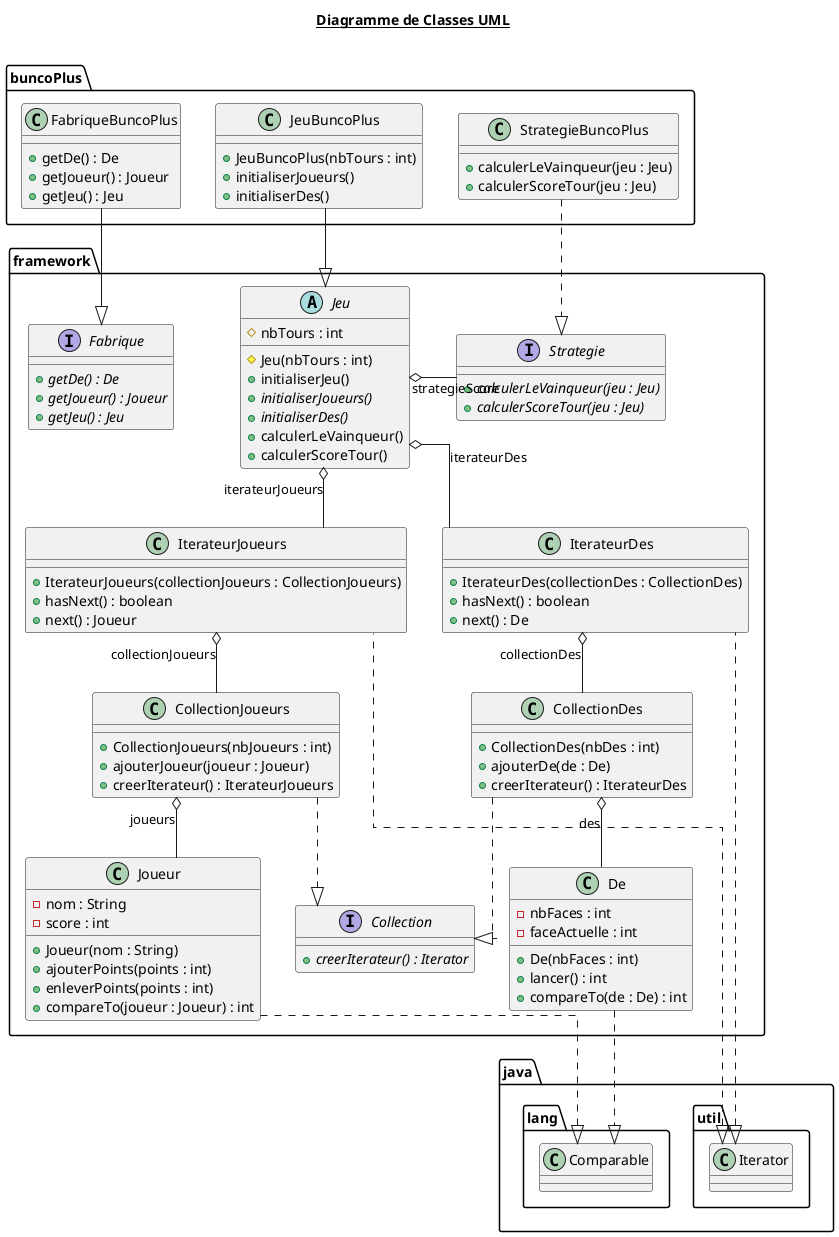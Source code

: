 @startuml
skinparam linetype ortho
title __Diagramme de Classes UML__\n

    namespace framework {
        interface framework.Collection {
            + {abstract} creerIterateur() : Iterator
        }
      }

  namespace framework {
    class framework.CollectionDes {
        + CollectionDes(nbDes : int)
        + ajouterDe(de : De)
        + creerIterateur() : IterateurDes
    }
  }

framework.CollectionDes ..|> framework.Collection
  framework.CollectionDes o-- framework.De : des
  

  namespace framework {
    class framework.CollectionJoueurs {
        + CollectionJoueurs(nbJoueurs : int)
        + ajouterJoueur(joueur : Joueur)
        + creerIterateur() : IterateurJoueurs
    }
  }

framework.CollectionJoueurs .right.|> framework.Collection
  framework.CollectionJoueurs o-- framework.Joueur : joueurs

  namespace framework {
    class framework.De {
        - nbFaces : int
        - faceActuelle : int
        + De(nbFaces : int)
        + lancer() : int
        + compareTo(de : De) : int
    }
  }
  

  namespace framework {
    class framework.IterateurDes {
        + IterateurDes(collectionDes : CollectionDes)
        + hasNext() : boolean
        + next() : De
    }
  }

  framework.IterateurDes o-- framework.CollectionDes : collectionDes

  namespace framework {
    class framework.IterateurJoueurs {
        + IterateurJoueurs(collectionJoueurs : CollectionJoueurs)
        + hasNext() : boolean
        + next() : Joueur
    }
  }

  framework.IterateurJoueurs o-- framework.CollectionJoueurs : collectionJoueurs
  

  namespace framework {
    abstract class framework.Jeu {
        # nbTours : int
        # Jeu(nbTours : int)
        + initialiserJeu()
        + {abstract} initialiserJoueurs()
        + {abstract} initialiserDes()
        + calculerLeVainqueur()
        + calculerScoreTour()
    }
  }

  framework.Jeu o-right- framework.Strategie : strategieScore
  framework.Jeu o-- framework.IterateurJoueurs : iterateurJoueurs
  framework.Jeu o-- framework.IterateurDes : iterateurDes
  

  namespace framework {
    class framework.Joueur {
        - nom : String
        - score : int
        + Joueur(nom : String)
        + ajouterPoints(points : int)
        + enleverPoints(points : int)
        + compareTo(joueur : Joueur) : int
    }
  }
  

  namespace framework {
    interface framework.Strategie {
        {abstract} + calculerLeVainqueur(jeu : Jeu)
        {abstract} + calculerScoreTour(jeu : Jeu)
    }
  }

  namespace framework {
      interface framework.Fabrique {
          {abstract} + getDe() : De
          {abstract} + getJoueur() : Joueur
          {abstract} + getJeu() : Jeu
      }
    }
  

  framework.De ..|> java.lang.Comparable
  framework.IterateurDes .up.|> java.util.Iterator
  framework.IterateurJoueurs .left.|> java.util.Iterator
  framework.Joueur ..|> java.lang.Comparable

  namespace buncoPlus {
    class buncoPlus.JeuBuncoPlus {
        + JeuBuncoPlus(nbTours : int)
        + initialiserJoueurs()
        + initialiserDes()
    }
  }

  namespace buncoPlus {
      class buncoPlus.StrategieBuncoPlus {
          + calculerLeVainqueur(jeu : Jeu)
          + calculerScoreTour(jeu : Jeu)
      }
  }

    namespace buncoPlus {
        class buncoPlus.FabriqueBuncoPlus {
            + getDe() : De
            + getJoueur() : Joueur
            + getJeu() : Jeu
        }
      }

  buncoPlus.JeuBuncoPlus --|> framework.Jeu
  buncoPlus.StrategieBuncoPlus ..|> framework.Strategie
  buncoPlus.FabriqueBuncoPlus --|> framework.Fabrique

@enduml


Association :
Jeu peu exister sans la strategie

Aggregation :
Jeu ne peut pas exister sans la strategie



